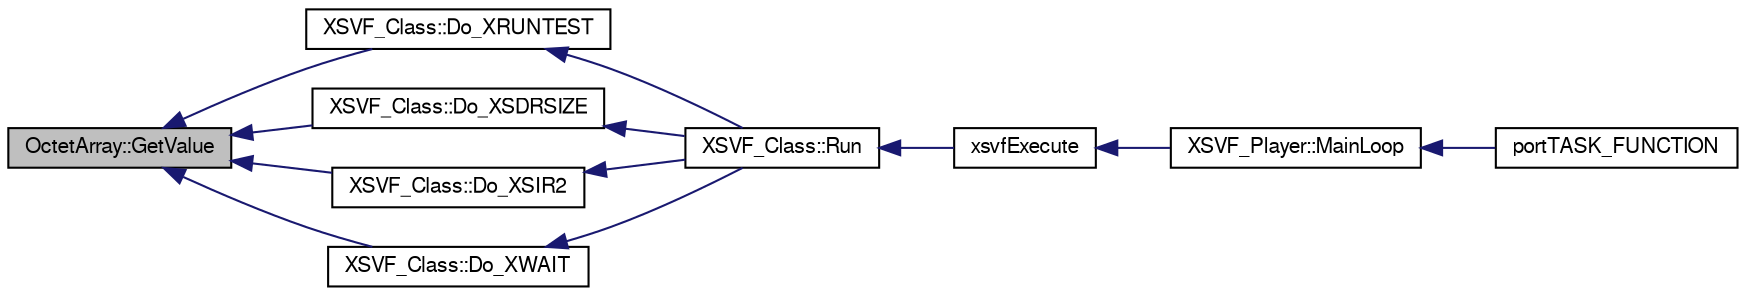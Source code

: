 digraph G
{
  bgcolor="transparent";
  edge [fontname="FreeSans",fontsize=10,labelfontname="FreeSans",labelfontsize=10];
  node [fontname="FreeSans",fontsize=10,shape=record];
  rankdir=LR;
  Node1 [label="OctetArray::GetValue",height=0.2,width=0.4,color="black", fillcolor="grey75", style="filled" fontcolor="black"];
  Node1 -> Node2 [dir=back,color="midnightblue",fontsize=10,style="solid",fontname="FreeSans"];
  Node2 [label="XSVF_Class::Do_XRUNTEST",height=0.2,width=0.4,color="black",URL="$class_x_s_v_f___class.html#abf7099236eea66ccf6dd065b55de77a"];
  Node2 -> Node3 [dir=back,color="midnightblue",fontsize=10,style="solid",fontname="FreeSans"];
  Node3 [label="XSVF_Class::Run",height=0.2,width=0.4,color="black",URL="$class_x_s_v_f___class.html#12ccef01bf5a47d54aa357204c0e4636"];
  Node3 -> Node4 [dir=back,color="midnightblue",fontsize=10,style="solid",fontname="FreeSans"];
  Node4 [label="xsvfExecute",height=0.2,width=0.4,color="black",URL="$sam7xpud_8hpp.html#d4776d8f8f33635f5042de6b07c849f6"];
  Node4 -> Node5 [dir=back,color="midnightblue",fontsize=10,style="solid",fontname="FreeSans"];
  Node5 [label="XSVF_Player::MainLoop",height=0.2,width=0.4,color="black",URL="$class_x_s_v_f___player.html#7c68cab8bc1c8d4a40a5a14c7e389a9d"];
  Node5 -> Node6 [dir=back,color="midnightblue",fontsize=10,style="solid",fontname="FreeSans"];
  Node6 [label="portTASK_FUNCTION",height=0.2,width=0.4,color="black",URL="$xsvf_task_8cpp.html#0c8ad39baa20f104db774662d3dcdb35"];
  Node1 -> Node7 [dir=back,color="midnightblue",fontsize=10,style="solid",fontname="FreeSans"];
  Node7 [label="XSVF_Class::Do_XSDRSIZE",height=0.2,width=0.4,color="black",URL="$class_x_s_v_f___class.html#87c22dcba26a629cc00323522c4ef063"];
  Node7 -> Node3 [dir=back,color="midnightblue",fontsize=10,style="solid",fontname="FreeSans"];
  Node1 -> Node8 [dir=back,color="midnightblue",fontsize=10,style="solid",fontname="FreeSans"];
  Node8 [label="XSVF_Class::Do_XSIR2",height=0.2,width=0.4,color="black",URL="$class_x_s_v_f___class.html#25a16a960509e4bffe9b1f51419deea5"];
  Node8 -> Node3 [dir=back,color="midnightblue",fontsize=10,style="solid",fontname="FreeSans"];
  Node1 -> Node9 [dir=back,color="midnightblue",fontsize=10,style="solid",fontname="FreeSans"];
  Node9 [label="XSVF_Class::Do_XWAIT",height=0.2,width=0.4,color="black",URL="$class_x_s_v_f___class.html#25b6d97292978551f10fb0c30ae99906"];
  Node9 -> Node3 [dir=back,color="midnightblue",fontsize=10,style="solid",fontname="FreeSans"];
}
